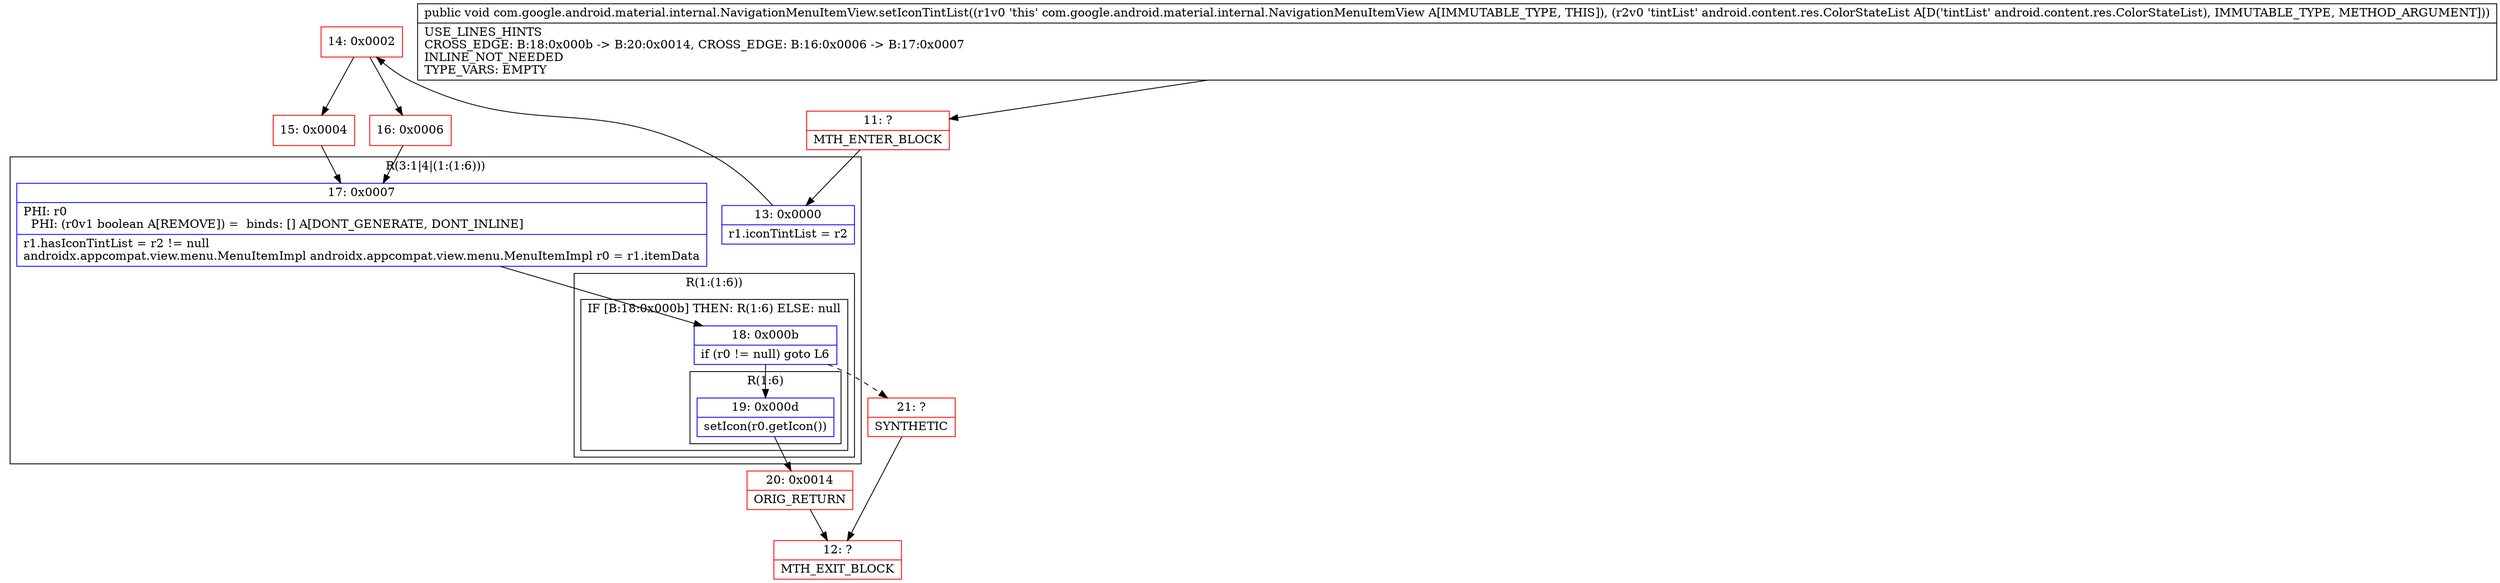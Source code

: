 digraph "CFG forcom.google.android.material.internal.NavigationMenuItemView.setIconTintList(Landroid\/content\/res\/ColorStateList;)V" {
subgraph cluster_Region_2125667180 {
label = "R(3:1|4|(1:(1:6)))";
node [shape=record,color=blue];
Node_13 [shape=record,label="{13\:\ 0x0000|r1.iconTintList = r2\l}"];
Node_17 [shape=record,label="{17\:\ 0x0007|PHI: r0 \l  PHI: (r0v1 boolean A[REMOVE]) =  binds: [] A[DONT_GENERATE, DONT_INLINE]\l|r1.hasIconTintList = r2 != null\landroidx.appcompat.view.menu.MenuItemImpl androidx.appcompat.view.menu.MenuItemImpl r0 = r1.itemData\l}"];
subgraph cluster_Region_1130416973 {
label = "R(1:(1:6))";
node [shape=record,color=blue];
subgraph cluster_IfRegion_1307128059 {
label = "IF [B:18:0x000b] THEN: R(1:6) ELSE: null";
node [shape=record,color=blue];
Node_18 [shape=record,label="{18\:\ 0x000b|if (r0 != null) goto L6\l}"];
subgraph cluster_Region_17171563 {
label = "R(1:6)";
node [shape=record,color=blue];
Node_19 [shape=record,label="{19\:\ 0x000d|setIcon(r0.getIcon())\l}"];
}
}
}
}
Node_11 [shape=record,color=red,label="{11\:\ ?|MTH_ENTER_BLOCK\l}"];
Node_14 [shape=record,color=red,label="{14\:\ 0x0002}"];
Node_15 [shape=record,color=red,label="{15\:\ 0x0004}"];
Node_20 [shape=record,color=red,label="{20\:\ 0x0014|ORIG_RETURN\l}"];
Node_12 [shape=record,color=red,label="{12\:\ ?|MTH_EXIT_BLOCK\l}"];
Node_21 [shape=record,color=red,label="{21\:\ ?|SYNTHETIC\l}"];
Node_16 [shape=record,color=red,label="{16\:\ 0x0006}"];
MethodNode[shape=record,label="{public void com.google.android.material.internal.NavigationMenuItemView.setIconTintList((r1v0 'this' com.google.android.material.internal.NavigationMenuItemView A[IMMUTABLE_TYPE, THIS]), (r2v0 'tintList' android.content.res.ColorStateList A[D('tintList' android.content.res.ColorStateList), IMMUTABLE_TYPE, METHOD_ARGUMENT]))  | USE_LINES_HINTS\lCROSS_EDGE: B:18:0x000b \-\> B:20:0x0014, CROSS_EDGE: B:16:0x0006 \-\> B:17:0x0007\lINLINE_NOT_NEEDED\lTYPE_VARS: EMPTY\l}"];
MethodNode -> Node_11;Node_13 -> Node_14;
Node_17 -> Node_18;
Node_18 -> Node_19;
Node_18 -> Node_21[style=dashed];
Node_19 -> Node_20;
Node_11 -> Node_13;
Node_14 -> Node_15;
Node_14 -> Node_16;
Node_15 -> Node_17;
Node_20 -> Node_12;
Node_21 -> Node_12;
Node_16 -> Node_17;
}

